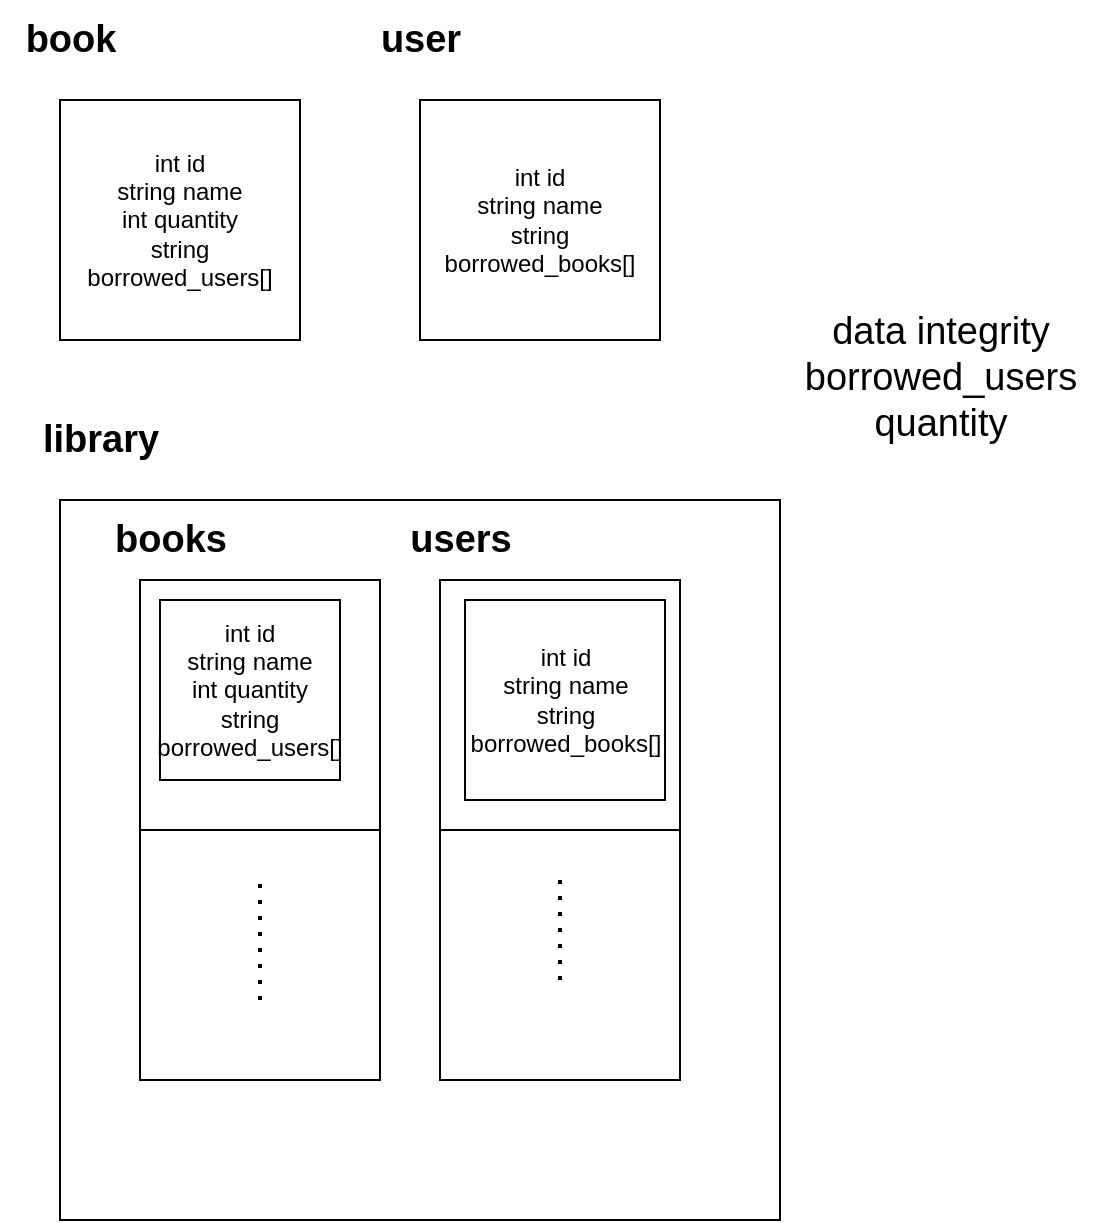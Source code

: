 <mxfile>
    <diagram id="Oo4fUNWxEMAsW3-LBvVr" name="Page-1">
        <mxGraphModel dx="687" dy="748" grid="1" gridSize="10" guides="1" tooltips="1" connect="1" arrows="1" fold="1" page="1" pageScale="1" pageWidth="850" pageHeight="1100" math="0" shadow="0">
            <root>
                <mxCell id="0"/>
                <mxCell id="1" parent="0"/>
                <mxCell id="3" value="int id&lt;br&gt;string name&lt;br&gt;int quantity&lt;br&gt;string borrowed_users[]" style="whiteSpace=wrap;html=1;aspect=fixed;fontFamily=Helvetica;" vertex="1" parent="1">
                    <mxGeometry x="70" y="100" width="120" height="120" as="geometry"/>
                </mxCell>
                <mxCell id="4" value="int id&lt;br&gt;string name&lt;br&gt;string borrowed_books[]" style="whiteSpace=wrap;html=1;aspect=fixed;fontFamily=Helvetica;" vertex="1" parent="1">
                    <mxGeometry x="250" y="100" width="120" height="120" as="geometry"/>
                </mxCell>
                <mxCell id="5" value="" style="whiteSpace=wrap;html=1;aspect=fixed;fontFamily=Helvetica;" vertex="1" parent="1">
                    <mxGeometry x="70" y="300" width="360" height="360" as="geometry"/>
                </mxCell>
                <mxCell id="6" value="&lt;font style=&quot;font-size: 19px;&quot;&gt;&lt;b&gt;book&lt;/b&gt;&lt;/font&gt;" style="text;html=1;align=center;verticalAlign=middle;resizable=0;points=[];autosize=1;strokeColor=none;fillColor=none;fontFamily=Helvetica;" vertex="1" parent="1">
                    <mxGeometry x="40" y="50" width="70" height="40" as="geometry"/>
                </mxCell>
                <mxCell id="7" value="&lt;font style=&quot;font-size: 19px;&quot;&gt;&lt;b&gt;user&lt;/b&gt;&lt;/font&gt;" style="text;html=1;align=center;verticalAlign=middle;resizable=0;points=[];autosize=1;strokeColor=none;fillColor=none;fontFamily=Helvetica;" vertex="1" parent="1">
                    <mxGeometry x="220" y="50" width="60" height="40" as="geometry"/>
                </mxCell>
                <mxCell id="8" value="&lt;font style=&quot;font-size: 19px;&quot;&gt;&lt;b&gt;library&lt;/b&gt;&lt;/font&gt;" style="text;html=1;align=center;verticalAlign=middle;resizable=0;points=[];autosize=1;strokeColor=none;fillColor=none;fontFamily=Helvetica;" vertex="1" parent="1">
                    <mxGeometry x="50" y="250" width="80" height="40" as="geometry"/>
                </mxCell>
                <mxCell id="12" value="" style="rounded=0;whiteSpace=wrap;html=1;fontFamily=Helvetica;fontSize=19;" vertex="1" parent="1">
                    <mxGeometry x="110" y="340" width="120" height="250" as="geometry"/>
                </mxCell>
                <mxCell id="13" value="" style="rounded=0;whiteSpace=wrap;html=1;fontFamily=Helvetica;fontSize=19;" vertex="1" parent="1">
                    <mxGeometry x="260" y="340" width="120" height="250" as="geometry"/>
                </mxCell>
                <mxCell id="14" value="&lt;font style=&quot;font-size: 19px;&quot;&gt;&lt;b&gt;books&lt;/b&gt;&lt;/font&gt;" style="text;html=1;align=center;verticalAlign=middle;resizable=0;points=[];autosize=1;strokeColor=none;fillColor=none;fontFamily=Helvetica;" vertex="1" parent="1">
                    <mxGeometry x="85" y="300" width="80" height="40" as="geometry"/>
                </mxCell>
                <mxCell id="15" value="&lt;font style=&quot;font-size: 19px;&quot;&gt;&lt;b&gt;users&lt;/b&gt;&lt;/font&gt;" style="text;html=1;align=center;verticalAlign=middle;resizable=0;points=[];autosize=1;strokeColor=none;fillColor=none;fontFamily=Helvetica;" vertex="1" parent="1">
                    <mxGeometry x="235" y="300" width="70" height="40" as="geometry"/>
                </mxCell>
                <mxCell id="16" value="int id&lt;br&gt;string name&lt;br&gt;int quantity&lt;br&gt;string borrowed_users[]" style="whiteSpace=wrap;html=1;aspect=fixed;fontFamily=Helvetica;" vertex="1" parent="1">
                    <mxGeometry x="120" y="350" width="90" height="90" as="geometry"/>
                </mxCell>
                <mxCell id="17" value="int id&lt;br&gt;string name&lt;br&gt;string borrowed_books[]" style="whiteSpace=wrap;html=1;aspect=fixed;fontFamily=Helvetica;" vertex="1" parent="1">
                    <mxGeometry x="272.5" y="350" width="100" height="100" as="geometry"/>
                </mxCell>
                <mxCell id="18" value="" style="endArrow=none;html=1;fontFamily=Helvetica;fontSize=19;exitX=0;exitY=0.5;exitDx=0;exitDy=0;entryX=1;entryY=0.5;entryDx=0;entryDy=0;" edge="1" parent="1" source="13" target="13">
                    <mxGeometry width="50" height="50" relative="1" as="geometry">
                        <mxPoint x="300" y="400" as="sourcePoint"/>
                        <mxPoint x="350" y="350" as="targetPoint"/>
                    </mxGeometry>
                </mxCell>
                <mxCell id="19" value="" style="endArrow=none;html=1;fontFamily=Helvetica;fontSize=19;exitX=0;exitY=0.5;exitDx=0;exitDy=0;entryX=1;entryY=0.5;entryDx=0;entryDy=0;" edge="1" parent="1" source="12" target="12">
                    <mxGeometry width="50" height="50" relative="1" as="geometry">
                        <mxPoint x="300" y="400" as="sourcePoint"/>
                        <mxPoint x="350" y="350" as="targetPoint"/>
                    </mxGeometry>
                </mxCell>
                <mxCell id="20" value="" style="endArrow=none;dashed=1;html=1;dashPattern=1 3;strokeWidth=2;fontFamily=Helvetica;fontSize=19;entryX=0.5;entryY=0.6;entryDx=0;entryDy=0;entryPerimeter=0;exitX=0.5;exitY=0.84;exitDx=0;exitDy=0;exitPerimeter=0;" edge="1" parent="1" source="12" target="12">
                    <mxGeometry width="50" height="50" relative="1" as="geometry">
                        <mxPoint x="300" y="600" as="sourcePoint"/>
                        <mxPoint x="350" y="550" as="targetPoint"/>
                    </mxGeometry>
                </mxCell>
                <mxCell id="25" value="" style="endArrow=none;dashed=1;html=1;dashPattern=1 3;strokeWidth=2;fontFamily=Helvetica;fontSize=19;exitX=0.5;exitY=0.8;exitDx=0;exitDy=0;exitPerimeter=0;" edge="1" parent="1" source="13">
                    <mxGeometry width="50" height="50" relative="1" as="geometry">
                        <mxPoint x="300" y="550" as="sourcePoint"/>
                        <mxPoint x="320" y="490" as="targetPoint"/>
                        <Array as="points">
                            <mxPoint x="320" y="520"/>
                            <mxPoint x="320" y="490"/>
                        </Array>
                    </mxGeometry>
                </mxCell>
                <mxCell id="26" value="data integrity&lt;br&gt;borrowed_users&lt;br&gt;quantity&lt;br&gt;&lt;br&gt;" style="text;html=1;align=center;verticalAlign=middle;resizable=0;points=[];autosize=1;strokeColor=none;fillColor=none;fontSize=19;fontFamily=Helvetica;" vertex="1" parent="1">
                    <mxGeometry x="430" y="200" width="160" height="100" as="geometry"/>
                </mxCell>
            </root>
        </mxGraphModel>
    </diagram>
</mxfile>